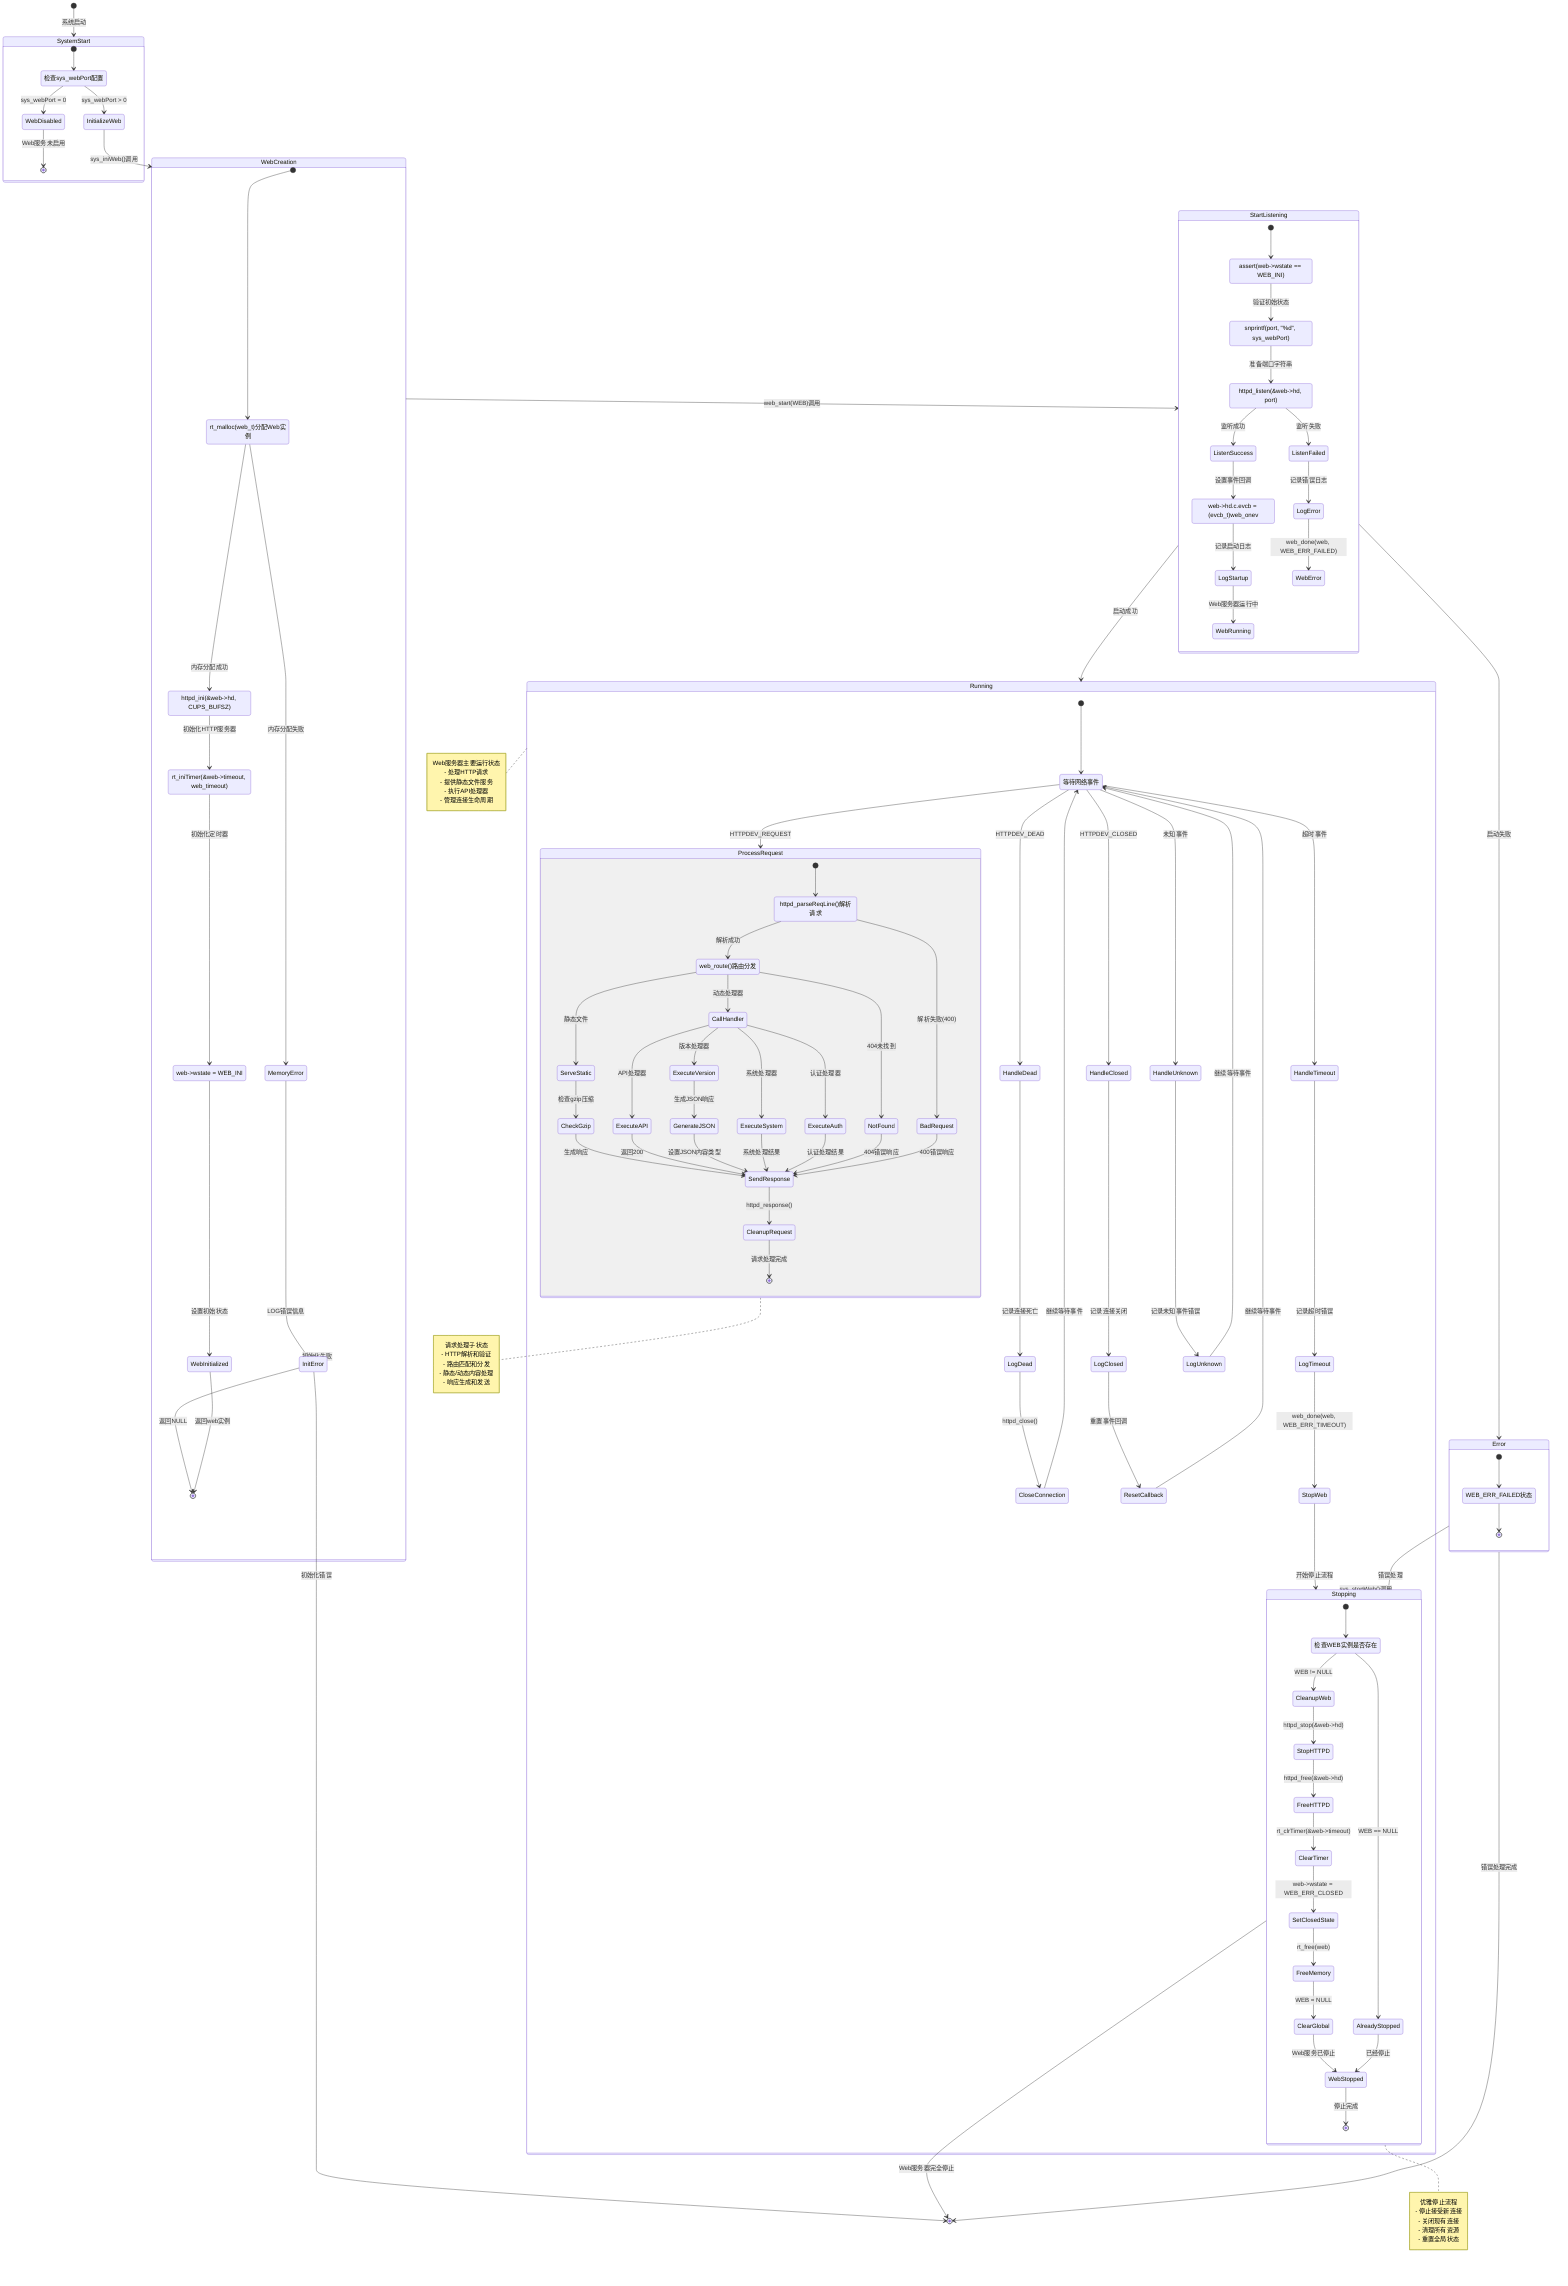 stateDiagram-v2
    %% Web服务器生命周期状态图
    
    [*] --> SystemStart : 系统启动
    
    state SystemStart {
        [*] --> CheckWebPort
        CheckWebPort : 检查sys_webPort配置
        CheckWebPort --> WebDisabled : sys_webPort = 0
        CheckWebPort --> InitializeWeb : sys_webPort > 0
        WebDisabled --> [*] : Web服务未启用
    }
    
    InitializeWeb --> WebCreation : sys_iniWeb()调用
    
    state WebCreation {
        [*] --> AllocateMemory
        AllocateMemory : rt_malloc(web_t)分配Web实例
        AllocateMemory --> MemoryError : 内存分配失败
        AllocateMemory --> InitHTTPD : 内存分配成功
        
        InitHTTPD : httpd_ini(&web->hd, CUPS_BUFSZ)
        InitHTTPD --> InitTimer : 初始化HTTP服务器
        
        InitTimer : rt_iniTimer(&web->timeout, web_timeout)
        InitTimer --> SetInitState : 初始化定时器
        
        SetInitState : web->wstate = WEB_INI
        SetInitState --> WebInitialized : 设置初始状态
        
        MemoryError --> InitError : LOG错误信息
        InitError --> [*] : 返回NULL
        WebInitialized --> [*] : 返回web实例
    }
    
    WebCreation --> StartListening : web_start(WEB)调用
    WebCreation --> InitError : 初始化失败
    
    state StartListening {
        [*] --> ValidateState
        ValidateState : assert(web->wstate == WEB_INI)
        ValidateState --> PreparePort : 验证初始状态
        
        PreparePort : snprintf(port, "%d", sys_webPort)
        PreparePort --> AttemptListen : 准备端口字符串
        
        AttemptListen : httpd_listen(&web->hd, port)
        AttemptListen --> ListenSuccess : 监听成功
        AttemptListen --> ListenFailed : 监听失败
        
        ListenSuccess --> SetCallback : 设置事件回调
        SetCallback : web->hd.c.evcb = (evcb_t)web_onev
        SetCallback --> LogStartup : 记录启动日志
        LogStartup --> WebRunning : Web服务器运行中
        
        ListenFailed --> LogError : 记录错误日志
        LogError --> WebError : web_done(web, WEB_ERR_FAILED)
    }
    
    StartListening --> Running : 启动成功
    StartListening --> Error : 启动失败
    
    state Running {
        [*] --> WaitingForEvents
        
        WaitingForEvents : 等待网络事件
        WaitingForEvents --> ProcessRequest : HTTPDEV_REQUEST
        WaitingForEvents --> HandleDead : HTTPDEV_DEAD
        WaitingForEvents --> HandleClosed : HTTPDEV_CLOSED
        WaitingForEvents --> HandleTimeout : 超时事件
        WaitingForEvents --> HandleUnknown : 未知事件
        
        state ProcessRequest {
            [*] --> ParseHTTP
            ParseHTTP : httpd_parseReqLine()解析请求
            ParseHTTP --> RouteRequest : 解析成功
            ParseHTTP --> BadRequest : 解析失败(400)
            
            RouteRequest : web_route()路由分发
            RouteRequest --> ServeStatic : 静态文件
            RouteRequest --> CallHandler : 动态处理器
            RouteRequest --> NotFound : 404未找到
            
            ServeStatic --> CheckGzip : 检查gzip压缩
            CheckGzip --> SendResponse : 生成响应
            
            CallHandler --> ExecuteAPI : API处理器
            CallHandler --> ExecuteVersion : 版本处理器
            CallHandler --> ExecuteSystem : 系统处理器
            CallHandler --> ExecuteAuth : 认证处理器
            
            ExecuteAPI --> SendResponse : 返回200
            ExecuteVersion --> GenerateJSON : 生成JSON响应
            ExecuteSystem --> SendResponse : 系统处理结果
            ExecuteAuth --> SendResponse : 认证处理结果
            
            GenerateJSON --> SendResponse : 设置JSON内容类型
            BadRequest --> SendResponse : 400错误响应
            NotFound --> SendResponse : 404错误响应
            
            SendResponse --> CleanupRequest : httpd_response()
            CleanupRequest --> [*] : 请求处理完成
        }
        
        HandleDead --> LogDead : 记录连接死亡
        LogDead --> CloseConnection : httpd_close()
        CloseConnection --> WaitingForEvents : 继续等待事件
        
        HandleClosed --> LogClosed : 记录连接关闭
        LogClosed --> ResetCallback : 重置事件回调
        ResetCallback --> WaitingForEvents : 继续等待事件
        
        HandleTimeout --> LogTimeout : 记录超时错误
        LogTimeout --> StopWeb : web_done(web, WEB_ERR_TIMEOUT)
        
        HandleUnknown --> LogUnknown : 记录未知事件错误
        LogUnknown --> WaitingForEvents : 继续等待事件
        
        StopWeb --> Stopping : 开始停止流程
    }
    
    Running --> Stopping : sys_stopWeb()调用
    Error --> Stopping : 错误处理
    
    state Stopping {
        [*] --> CheckInstance
        CheckInstance : 检查WEB实例是否存在
        CheckInstance --> CleanupWeb : WEB != NULL
        CheckInstance --> AlreadyStopped : WEB == NULL
        
        CleanupWeb --> StopHTTPD : httpd_stop(&web->hd)
        StopHTTPD --> FreeHTTPD : httpd_free(&web->hd)
        FreeHTTPD --> ClearTimer : rt_clrTimer(&web->timeout)
        ClearTimer --> SetClosedState : web->wstate = WEB_ERR_CLOSED
        SetClosedState --> FreeMemory : rt_free(web)
        FreeMemory --> ClearGlobal : WEB = NULL
        ClearGlobal --> WebStopped : Web服务已停止
        
        AlreadyStopped --> WebStopped : 已经停止
        WebStopped --> [*] : 停止完成
    }
    
    Stopping --> [*] : Web服务器完全停止
    
    %% 错误状态处理
    state Error {
        [*] --> ErrorState
        ErrorState : WEB_ERR_FAILED状态
        ErrorState --> [*]
    }
    
    Error --> [*] : 错误处理完成
    InitError --> [*] : 初始化错误
    
    note right of Running
        Web服务器主要运行状态
        - 处理HTTP请求
        - 提供静态文件服务
        - 执行API处理器
        - 管理连接生命周期
    end note
    
    note right of ProcessRequest
        请求处理子状态
        - HTTP解析和验证
        - 路由匹配和分发
        - 静态/动态内容处理
        - 响应生成和发送
    end note
    
    note right of Stopping
        优雅停止流程
        - 停止接受新连接
        - 关闭现有连接
        - 清理所有资源
        - 重置全局状态
    end note